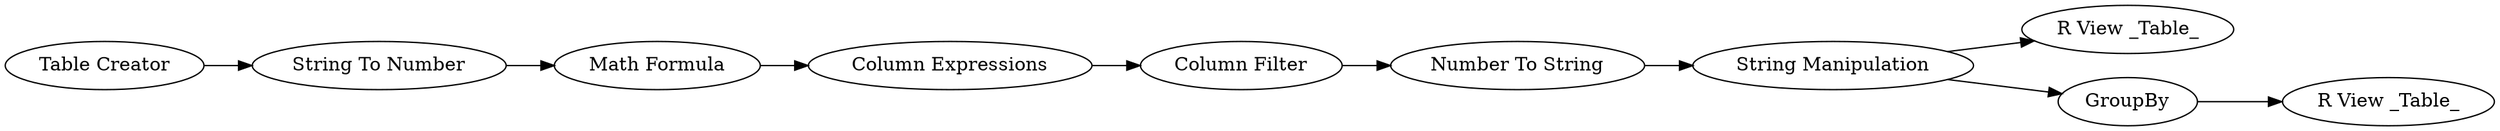 digraph {
	1 [label="Table Creator"]
	555 [label="R View _Table_"]
	556 [label=GroupBy]
	557 [label="R View _Table_"]
	549 [label="String To Number"]
	550 [label="Math Formula"]
	551 [label="Column Expressions"]
	552 [label="Column Filter"]
	553 [label="Number To String"]
	554 [label="String Manipulation"]
	549 -> 550
	550 -> 551
	551 -> 552
	552 -> 553
	553 -> 554
	1 -> 549
	556 -> 557
	554 -> 555
	554 -> 556
	rankdir=LR
}
